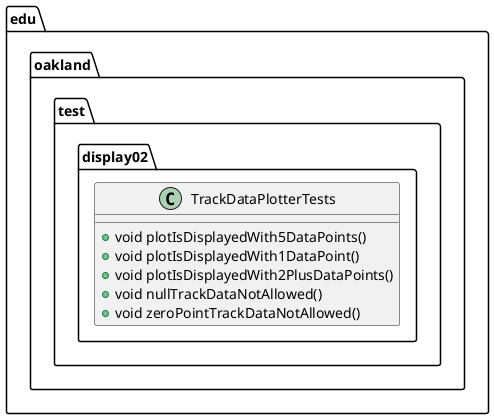 @startuml TrackDataPlotterTests

package edu.oakland.test.display02 {
    class TrackDataPlotterTests {
        + void plotIsDisplayedWith5DataPoints()
        + void plotIsDisplayedWith1DataPoint()
        + void plotIsDisplayedWith2PlusDataPoints()
        + void nullTrackDataNotAllowed()
        + void zeroPointTrackDataNotAllowed() 
    }
}

@enduml
